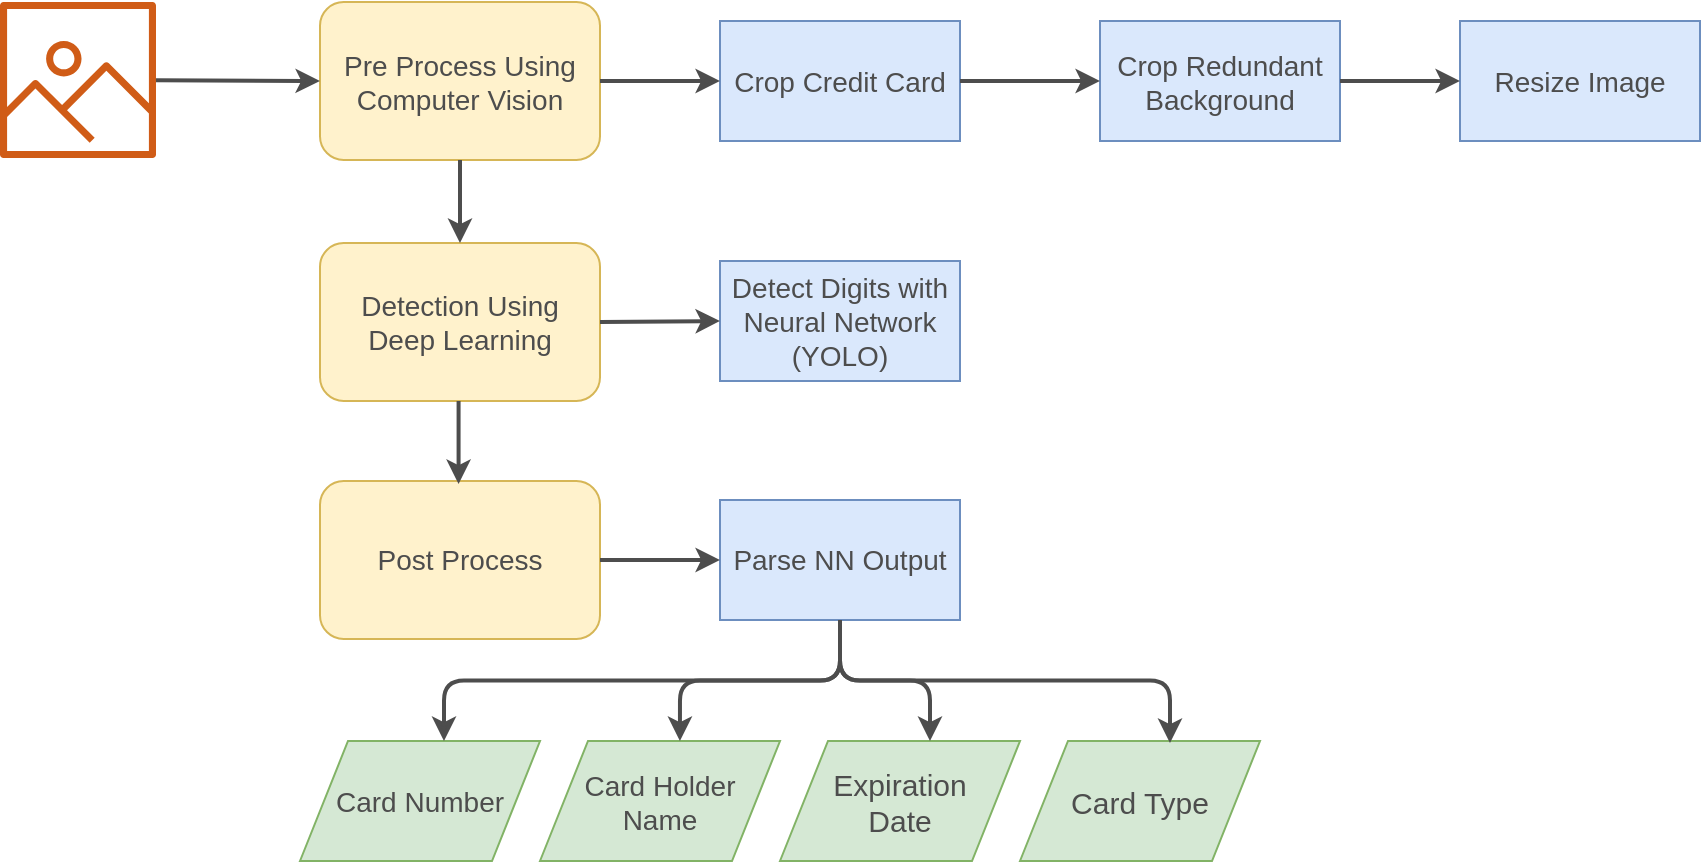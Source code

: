 <mxfile version="13.3.8" type="device"><diagram id="ZTombvh-8MRUsB6snwKh" name="Page-1"><mxGraphModel dx="2090" dy="573" grid="1" gridSize="10" guides="1" tooltips="1" connect="1" arrows="1" fold="1" page="1" pageScale="1" pageWidth="850" pageHeight="500" math="0" shadow="0"><root><mxCell id="0"/><mxCell id="1" parent="0"/><mxCell id="3_uFaUdtmMmTrQXDUCJk-2" value="" style="outlineConnect=0;fontColor=#232F3E;gradientColor=none;fillColor=#D05C17;strokeColor=none;dashed=0;verticalLabelPosition=bottom;verticalAlign=top;align=center;html=1;fontSize=12;fontStyle=0;aspect=fixed;pointerEvents=1;shape=mxgraph.aws4.container_registry_image;" parent="1" vertex="1"><mxGeometry x="-850" y="35" width="78" height="78" as="geometry"/></mxCell><mxCell id="3_uFaUdtmMmTrQXDUCJk-3" value="&lt;font color=&quot;#4d4d4d&quot; style=&quot;font-size: 14px&quot;&gt;Crop Credit Card&lt;/font&gt;" style="rounded=0;whiteSpace=wrap;html=1;fillColor=#dae8fc;strokeColor=#6c8ebf;" parent="1" vertex="1"><mxGeometry x="-490" y="44.5" width="120" height="60" as="geometry"/></mxCell><mxCell id="3_uFaUdtmMmTrQXDUCJk-4" value="&lt;font style=&quot;font-size: 14px&quot; color=&quot;#4d4d4d&quot;&gt;Crop Redundant Background&lt;/font&gt;" style="rounded=0;whiteSpace=wrap;html=1;fillColor=#dae8fc;strokeColor=#6c8ebf;" parent="1" vertex="1"><mxGeometry x="-300" y="44.5" width="120" height="60" as="geometry"/></mxCell><mxCell id="3_uFaUdtmMmTrQXDUCJk-5" value="&lt;font color=&quot;#4d4d4d&quot;&gt;&lt;span style=&quot;font-size: 14px&quot;&gt;Resize Image&lt;/span&gt;&lt;/font&gt;" style="rounded=0;whiteSpace=wrap;html=1;fillColor=#dae8fc;strokeColor=#6c8ebf;" parent="1" vertex="1"><mxGeometry x="-120" y="44.5" width="120" height="60" as="geometry"/></mxCell><mxCell id="3_uFaUdtmMmTrQXDUCJk-6" value="&lt;span style=&quot;color: rgb(77 , 77 , 77) ; font-size: 14px&quot;&gt;Detect Digits with Neural Network&lt;br&gt;(YOLO)&lt;br&gt;&lt;/span&gt;" style="rounded=0;whiteSpace=wrap;html=1;fillColor=#dae8fc;strokeColor=#6c8ebf;" parent="1" vertex="1"><mxGeometry x="-490" y="164.5" width="120" height="60" as="geometry"/></mxCell><mxCell id="3_uFaUdtmMmTrQXDUCJk-8" value="&lt;font color=&quot;#4d4d4d&quot;&gt;&lt;span style=&quot;font-size: 14px&quot;&gt;Parse NN Output&lt;/span&gt;&lt;/font&gt;" style="rounded=0;whiteSpace=wrap;html=1;fillColor=#dae8fc;strokeColor=#6c8ebf;" parent="1" vertex="1"><mxGeometry x="-490" y="284" width="120" height="60" as="geometry"/></mxCell><mxCell id="3_uFaUdtmMmTrQXDUCJk-10" value="&lt;font color=&quot;#4d4d4d&quot; style=&quot;font-size: 14px&quot;&gt;Card Holder&lt;br&gt;Name&lt;/font&gt;" style="shape=parallelogram;perimeter=parallelogramPerimeter;whiteSpace=wrap;html=1;fillColor=#d5e8d4;strokeColor=#82b366;" parent="1" vertex="1"><mxGeometry x="-580" y="404.5" width="120" height="60" as="geometry"/></mxCell><mxCell id="3_uFaUdtmMmTrQXDUCJk-11" value="&lt;font color=&quot;#4d4d4d&quot; style=&quot;font-size: 14px&quot;&gt;Card Number&lt;/font&gt;" style="shape=parallelogram;perimeter=parallelogramPerimeter;whiteSpace=wrap;html=1;fillColor=#d5e8d4;strokeColor=#82b366;" parent="1" vertex="1"><mxGeometry x="-700" y="404.5" width="120" height="60" as="geometry"/></mxCell><mxCell id="3_uFaUdtmMmTrQXDUCJk-12" value="&lt;font color=&quot;#4d4d4d&quot; style=&quot;font-size: 15px&quot;&gt;Expiration&lt;br&gt;Date&lt;/font&gt;" style="shape=parallelogram;perimeter=parallelogramPerimeter;whiteSpace=wrap;html=1;fillColor=#d5e8d4;strokeColor=#82b366;" parent="1" vertex="1"><mxGeometry x="-460" y="404.5" width="120" height="60" as="geometry"/></mxCell><mxCell id="3_uFaUdtmMmTrQXDUCJk-13" value="&lt;font color=&quot;#4d4d4d&quot;&gt;&lt;span style=&quot;font-size: 15px&quot;&gt;Card Type&lt;/span&gt;&lt;/font&gt;" style="shape=parallelogram;perimeter=parallelogramPerimeter;whiteSpace=wrap;html=1;fillColor=#d5e8d4;strokeColor=#82b366;" parent="1" vertex="1"><mxGeometry x="-340" y="404.5" width="120" height="60" as="geometry"/></mxCell><mxCell id="3_uFaUdtmMmTrQXDUCJk-26" value="&lt;font color=&quot;#4d4d4d&quot; style=&quot;font-size: 14px&quot;&gt;Pre Process Using Computer Vision&lt;/font&gt;" style="rounded=1;whiteSpace=wrap;html=1;fillColor=#fff2cc;strokeColor=#d6b656;" parent="1" vertex="1"><mxGeometry x="-690" y="35" width="140" height="79" as="geometry"/></mxCell><mxCell id="3_uFaUdtmMmTrQXDUCJk-28" value="&lt;font color=&quot;#4d4d4d&quot;&gt;&lt;span style=&quot;font-size: 14px&quot;&gt;Detection Using&lt;br&gt;Deep Learning&lt;/span&gt;&lt;/font&gt;" style="rounded=1;whiteSpace=wrap;html=1;fillColor=#fff2cc;strokeColor=#d6b656;" parent="1" vertex="1"><mxGeometry x="-690" y="155.5" width="140" height="79" as="geometry"/></mxCell><mxCell id="3_uFaUdtmMmTrQXDUCJk-29" value="&lt;font color=&quot;#4d4d4d&quot;&gt;&lt;span style=&quot;font-size: 14px&quot;&gt;Post Process&lt;/span&gt;&lt;/font&gt;" style="rounded=1;whiteSpace=wrap;html=1;fillColor=#fff2cc;strokeColor=#d6b656;" parent="1" vertex="1"><mxGeometry x="-690" y="274.5" width="140" height="79" as="geometry"/></mxCell><mxCell id="3_uFaUdtmMmTrQXDUCJk-44" value="" style="endArrow=classic;html=1;strokeColor=#4D4D4D;strokeWidth=2;entryX=0;entryY=0.5;entryDx=0;entryDy=0;" parent="1" source="3_uFaUdtmMmTrQXDUCJk-2" target="3_uFaUdtmMmTrQXDUCJk-26" edge="1"><mxGeometry width="50" height="50" relative="1" as="geometry"><mxPoint x="-720" y="174.5" as="sourcePoint"/><mxPoint x="-670" y="124.5" as="targetPoint"/></mxGeometry></mxCell><mxCell id="3_uFaUdtmMmTrQXDUCJk-45" value="" style="endArrow=classic;html=1;strokeColor=#4D4D4D;strokeWidth=2;exitX=1;exitY=0.5;exitDx=0;exitDy=0;entryX=0;entryY=0.5;entryDx=0;entryDy=0;" parent="1" source="3_uFaUdtmMmTrQXDUCJk-26" target="3_uFaUdtmMmTrQXDUCJk-3" edge="1"><mxGeometry width="50" height="50" relative="1" as="geometry"><mxPoint x="-350" y="354.5" as="sourcePoint"/><mxPoint x="-300" y="304.5" as="targetPoint"/></mxGeometry></mxCell><mxCell id="3_uFaUdtmMmTrQXDUCJk-46" value="" style="endArrow=classic;html=1;strokeColor=#4D4D4D;strokeWidth=2;exitX=1;exitY=0.5;exitDx=0;exitDy=0;entryX=0;entryY=0.5;entryDx=0;entryDy=0;" parent="1" source="3_uFaUdtmMmTrQXDUCJk-3" target="3_uFaUdtmMmTrQXDUCJk-4" edge="1"><mxGeometry width="50" height="50" relative="1" as="geometry"><mxPoint x="-350" y="354.5" as="sourcePoint"/><mxPoint x="-300" y="304.5" as="targetPoint"/></mxGeometry></mxCell><mxCell id="3_uFaUdtmMmTrQXDUCJk-47" value="" style="endArrow=classic;html=1;strokeColor=#4D4D4D;strokeWidth=2;exitX=1;exitY=0.5;exitDx=0;exitDy=0;entryX=0;entryY=0.5;entryDx=0;entryDy=0;" parent="1" source="3_uFaUdtmMmTrQXDUCJk-4" target="3_uFaUdtmMmTrQXDUCJk-5" edge="1"><mxGeometry width="50" height="50" relative="1" as="geometry"><mxPoint x="-170" y="124.5" as="sourcePoint"/><mxPoint x="-100" y="124.5" as="targetPoint"/></mxGeometry></mxCell><mxCell id="3_uFaUdtmMmTrQXDUCJk-48" value="" style="endArrow=classic;html=1;strokeColor=#4D4D4D;strokeWidth=2;exitX=0.5;exitY=1;exitDx=0;exitDy=0;" parent="1" source="3_uFaUdtmMmTrQXDUCJk-26" target="3_uFaUdtmMmTrQXDUCJk-28" edge="1"><mxGeometry width="50" height="50" relative="1" as="geometry"><mxPoint x="-580" y="134.5" as="sourcePoint"/><mxPoint x="-510" y="134.5" as="targetPoint"/></mxGeometry></mxCell><mxCell id="3_uFaUdtmMmTrQXDUCJk-49" value="" style="endArrow=classic;html=1;strokeColor=#4D4D4D;strokeWidth=2;exitX=1;exitY=0.5;exitDx=0;exitDy=0;entryX=0;entryY=0.5;entryDx=0;entryDy=0;" parent="1" source="3_uFaUdtmMmTrQXDUCJk-28" target="3_uFaUdtmMmTrQXDUCJk-6" edge="1"><mxGeometry width="50" height="50" relative="1" as="geometry"><mxPoint x="-510" y="174.5" as="sourcePoint"/><mxPoint x="-440" y="174.5" as="targetPoint"/></mxGeometry></mxCell><mxCell id="3_uFaUdtmMmTrQXDUCJk-50" value="" style="endArrow=classic;html=1;strokeWidth=2;exitX=1;exitY=0.5;exitDx=0;exitDy=0;entryX=0;entryY=0.5;entryDx=0;entryDy=0;strokeColor=#4D4D4D;" parent="1" source="3_uFaUdtmMmTrQXDUCJk-29" target="3_uFaUdtmMmTrQXDUCJk-8" edge="1"><mxGeometry width="50" height="50" relative="1" as="geometry"><mxPoint x="-490" y="244.5" as="sourcePoint"/><mxPoint x="-420" y="244.5" as="targetPoint"/></mxGeometry></mxCell><mxCell id="TDKg2u133Igv5l9zIVOs-2" value="" style="endArrow=classic;html=1;strokeColor=#4D4D4D;strokeWidth=2;exitX=0.5;exitY=1;exitDx=0;exitDy=0;entryX=0.583;entryY=0;entryDx=0;entryDy=0;entryPerimeter=0;edgeStyle=orthogonalEdgeStyle;" parent="1" source="3_uFaUdtmMmTrQXDUCJk-8" target="3_uFaUdtmMmTrQXDUCJk-10" edge="1"><mxGeometry width="50" height="50" relative="1" as="geometry"><mxPoint x="-400" y="374.5" as="sourcePoint"/><mxPoint x="-350" y="324.5" as="targetPoint"/></mxGeometry></mxCell><mxCell id="TDKg2u133Igv5l9zIVOs-3" value="" style="endArrow=classic;html=1;strokeColor=#4D4D4D;strokeWidth=2;exitX=0.5;exitY=1;exitDx=0;exitDy=0;entryX=0.6;entryY=0;entryDx=0;entryDy=0;entryPerimeter=0;edgeStyle=orthogonalEdgeStyle;" parent="1" source="3_uFaUdtmMmTrQXDUCJk-8" target="3_uFaUdtmMmTrQXDUCJk-11" edge="1"><mxGeometry width="50" height="50" relative="1" as="geometry"><mxPoint x="-400" y="374.5" as="sourcePoint"/><mxPoint x="-350" y="324.5" as="targetPoint"/></mxGeometry></mxCell><mxCell id="TDKg2u133Igv5l9zIVOs-4" value="" style="endArrow=classic;html=1;strokeColor=#4D4D4D;strokeWidth=2;exitX=0.5;exitY=1;exitDx=0;exitDy=0;entryX=0.625;entryY=0;entryDx=0;entryDy=0;entryPerimeter=0;edgeStyle=orthogonalEdgeStyle;" parent="1" source="3_uFaUdtmMmTrQXDUCJk-8" target="3_uFaUdtmMmTrQXDUCJk-12" edge="1"><mxGeometry width="50" height="50" relative="1" as="geometry"><mxPoint x="-400" y="374.5" as="sourcePoint"/><mxPoint x="-350" y="324.5" as="targetPoint"/></mxGeometry></mxCell><mxCell id="TDKg2u133Igv5l9zIVOs-5" value="" style="endArrow=classic;html=1;strokeColor=#4D4D4D;strokeWidth=2;exitX=0.5;exitY=1;exitDx=0;exitDy=0;entryX=0.625;entryY=0.017;entryDx=0;entryDy=0;entryPerimeter=0;edgeStyle=orthogonalEdgeStyle;" parent="1" source="3_uFaUdtmMmTrQXDUCJk-8" target="3_uFaUdtmMmTrQXDUCJk-13" edge="1"><mxGeometry width="50" height="50" relative="1" as="geometry"><mxPoint x="-400" y="374.5" as="sourcePoint"/><mxPoint x="-350" y="324.5" as="targetPoint"/></mxGeometry></mxCell><mxCell id="yGfLgL3SyFMJnH90JDmB-1" value="" style="endArrow=classic;html=1;strokeColor=#4D4D4D;strokeWidth=2;exitX=0.5;exitY=1;exitDx=0;exitDy=0;" edge="1" parent="1"><mxGeometry width="50" height="50" relative="1" as="geometry"><mxPoint x="-620.71" y="234.5" as="sourcePoint"/><mxPoint x="-620.71" y="276" as="targetPoint"/></mxGeometry></mxCell></root></mxGraphModel></diagram></mxfile>